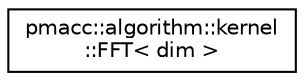 digraph "Graphical Class Hierarchy"
{
 // LATEX_PDF_SIZE
  edge [fontname="Helvetica",fontsize="10",labelfontname="Helvetica",labelfontsize="10"];
  node [fontname="Helvetica",fontsize="10",shape=record];
  rankdir="LR";
  Node0 [label="pmacc::algorithm::kernel\l::FFT\< dim \>",height=0.2,width=0.4,color="black", fillcolor="white", style="filled",URL="$structpmacc_1_1algorithm_1_1kernel_1_1_f_f_t.html",tooltip=" "];
}
